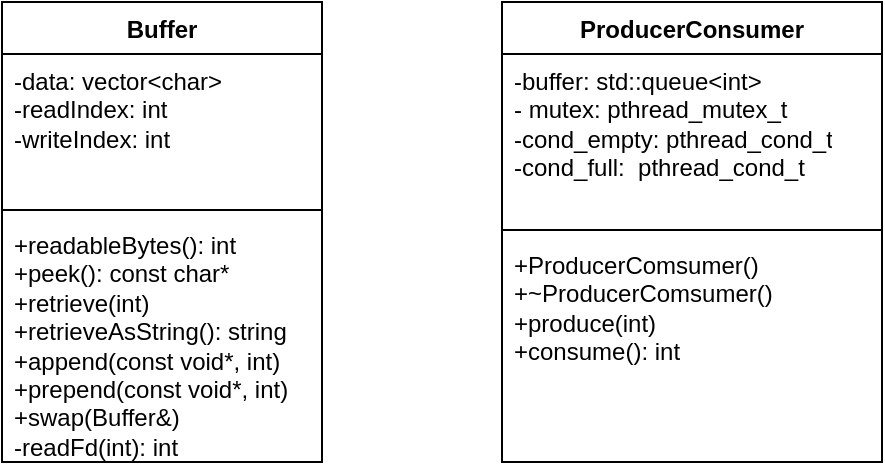 <mxfile version="25.0.3">
  <diagram name="第 1 页" id="A25osOTaRMVcd06Vr9zu">
    <mxGraphModel dx="1434" dy="738" grid="1" gridSize="10" guides="1" tooltips="1" connect="1" arrows="1" fold="1" page="1" pageScale="1" pageWidth="827" pageHeight="1169" math="0" shadow="0">
      <root>
        <mxCell id="0" />
        <mxCell id="1" parent="0" />
        <mxCell id="lhPa5f_wbcNiDGnkOA1l-1" value="Buffer" style="swimlane;fontStyle=1;align=center;verticalAlign=top;childLayout=stackLayout;horizontal=1;startSize=26;horizontalStack=0;resizeParent=1;resizeParentMax=0;resizeLast=0;collapsible=1;marginBottom=0;whiteSpace=wrap;html=1;" parent="1" vertex="1">
          <mxGeometry x="110" y="130" width="160" height="230" as="geometry" />
        </mxCell>
        <mxCell id="lhPa5f_wbcNiDGnkOA1l-2" value="&lt;div&gt;-data: vector&amp;lt;char&amp;gt;&lt;/div&gt;&lt;div&gt;-readIndex: int&lt;/div&gt;&lt;div&gt;-writeIndex: int&lt;/div&gt;" style="text;strokeColor=none;fillColor=none;align=left;verticalAlign=top;spacingLeft=4;spacingRight=4;overflow=hidden;rotatable=0;points=[[0,0.5],[1,0.5]];portConstraint=eastwest;whiteSpace=wrap;html=1;" parent="lhPa5f_wbcNiDGnkOA1l-1" vertex="1">
          <mxGeometry y="26" width="160" height="74" as="geometry" />
        </mxCell>
        <mxCell id="lhPa5f_wbcNiDGnkOA1l-3" value="" style="line;strokeWidth=1;fillColor=none;align=left;verticalAlign=middle;spacingTop=-1;spacingLeft=3;spacingRight=3;rotatable=0;labelPosition=right;points=[];portConstraint=eastwest;strokeColor=inherit;" parent="lhPa5f_wbcNiDGnkOA1l-1" vertex="1">
          <mxGeometry y="100" width="160" height="8" as="geometry" />
        </mxCell>
        <mxCell id="lhPa5f_wbcNiDGnkOA1l-4" value="+readableBytes(): int&lt;div&gt;+peek(): const char*&lt;/div&gt;&lt;div&gt;+retrieve(int)&lt;/div&gt;&lt;div&gt;+retrieveAsString(): string&lt;/div&gt;&lt;div&gt;+append(const void*, int)&lt;/div&gt;&lt;div&gt;+prepend(const void*, int)&lt;/div&gt;&lt;div&gt;+swap(Buffer&amp;amp;)&lt;/div&gt;&lt;div&gt;-readFd(int): int&lt;/div&gt;" style="text;strokeColor=none;fillColor=none;align=left;verticalAlign=top;spacingLeft=4;spacingRight=4;overflow=hidden;rotatable=0;points=[[0,0.5],[1,0.5]];portConstraint=eastwest;whiteSpace=wrap;html=1;" parent="lhPa5f_wbcNiDGnkOA1l-1" vertex="1">
          <mxGeometry y="108" width="160" height="122" as="geometry" />
        </mxCell>
        <mxCell id="_dh5wbkqPe35B7HPucDX-1" value="ProducerConsumer" style="swimlane;fontStyle=1;align=center;verticalAlign=top;childLayout=stackLayout;horizontal=1;startSize=26;horizontalStack=0;resizeParent=1;resizeParentMax=0;resizeLast=0;collapsible=1;marginBottom=0;whiteSpace=wrap;html=1;" vertex="1" parent="1">
          <mxGeometry x="360" y="130" width="190" height="230" as="geometry" />
        </mxCell>
        <mxCell id="_dh5wbkqPe35B7HPucDX-2" value="-buffer: std::queue&amp;lt;int&amp;gt;&lt;div&gt;- mutex: pthread_mutex_t&lt;/div&gt;&lt;div&gt;-cond_empty: pthread_cond_t&lt;/div&gt;&lt;div&gt;-cond_full:&amp;nbsp; pthread_cond_t&lt;/div&gt;" style="text;strokeColor=none;fillColor=none;align=left;verticalAlign=top;spacingLeft=4;spacingRight=4;overflow=hidden;rotatable=0;points=[[0,0.5],[1,0.5]];portConstraint=eastwest;whiteSpace=wrap;html=1;" vertex="1" parent="_dh5wbkqPe35B7HPucDX-1">
          <mxGeometry y="26" width="190" height="84" as="geometry" />
        </mxCell>
        <mxCell id="_dh5wbkqPe35B7HPucDX-3" value="" style="line;strokeWidth=1;fillColor=none;align=left;verticalAlign=middle;spacingTop=-1;spacingLeft=3;spacingRight=3;rotatable=0;labelPosition=right;points=[];portConstraint=eastwest;strokeColor=inherit;" vertex="1" parent="_dh5wbkqPe35B7HPucDX-1">
          <mxGeometry y="110" width="190" height="8" as="geometry" />
        </mxCell>
        <mxCell id="_dh5wbkqPe35B7HPucDX-4" value="+ProducerComsumer()&lt;div&gt;+~ProducerComsumer()&lt;/div&gt;&lt;div&gt;+produce(int)&lt;/div&gt;&lt;div&gt;+consume(): int&lt;/div&gt;" style="text;strokeColor=none;fillColor=none;align=left;verticalAlign=top;spacingLeft=4;spacingRight=4;overflow=hidden;rotatable=0;points=[[0,0.5],[1,0.5]];portConstraint=eastwest;whiteSpace=wrap;html=1;" vertex="1" parent="_dh5wbkqPe35B7HPucDX-1">
          <mxGeometry y="118" width="190" height="112" as="geometry" />
        </mxCell>
      </root>
    </mxGraphModel>
  </diagram>
</mxfile>
